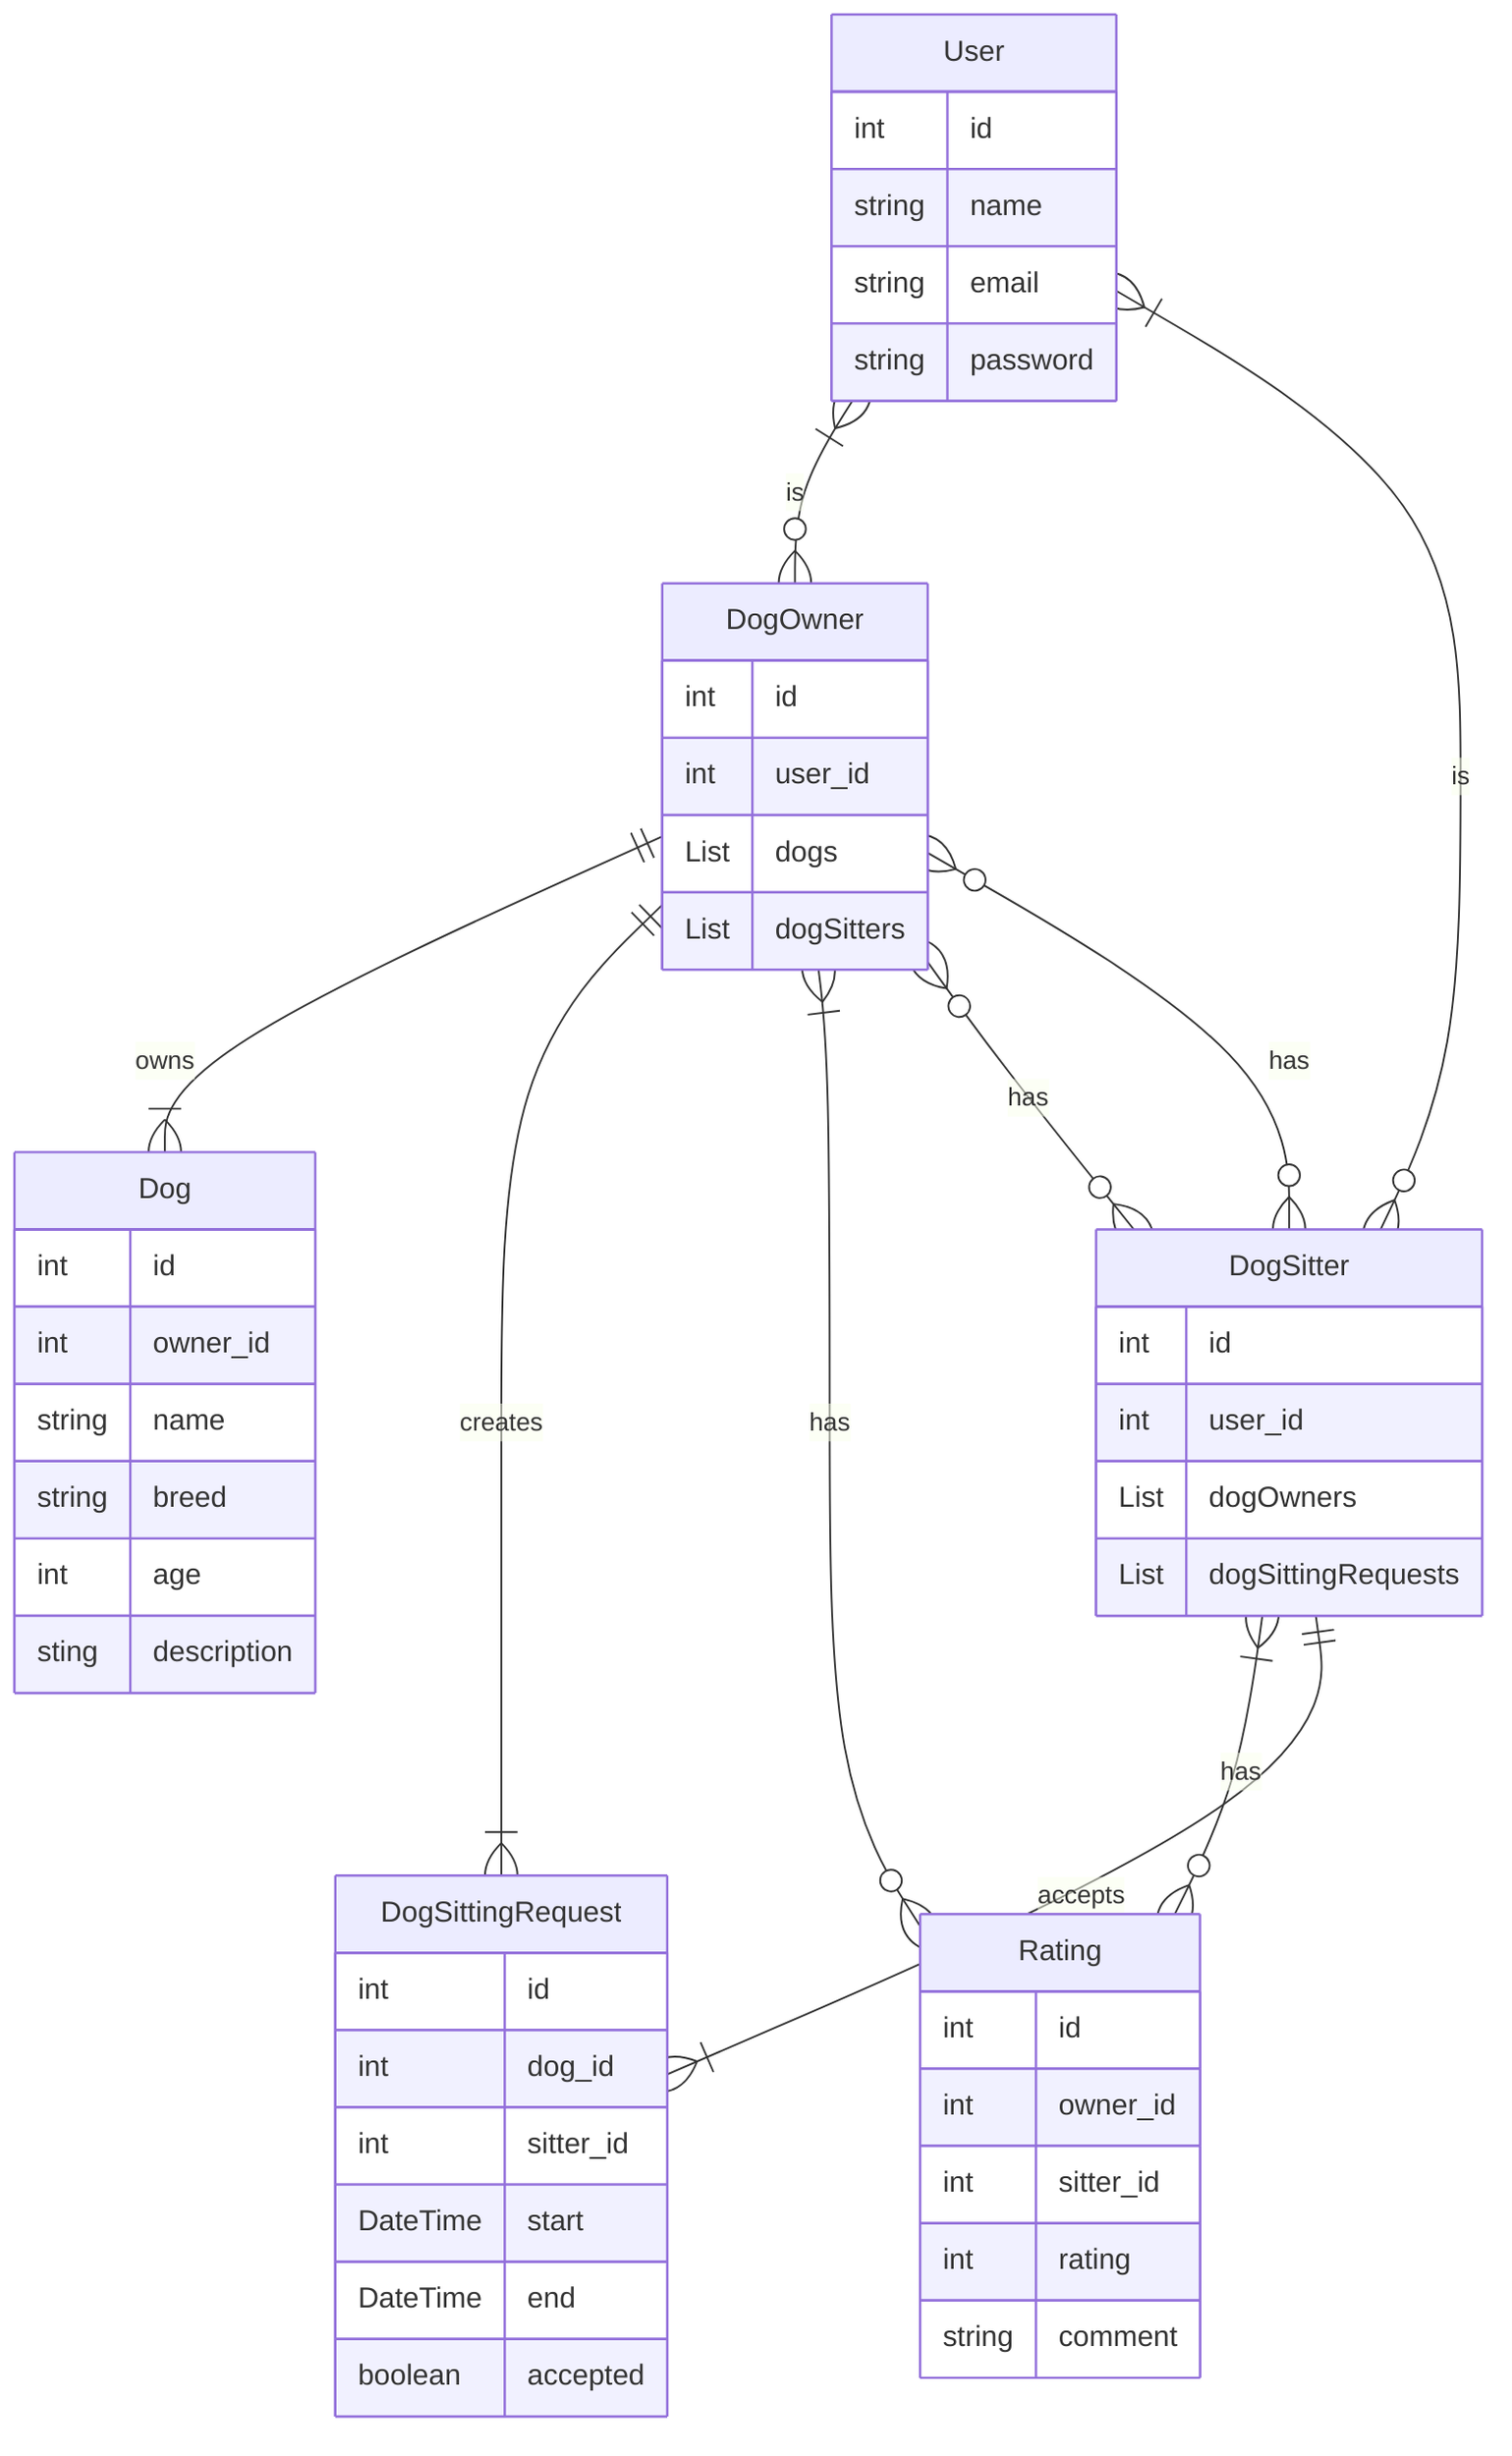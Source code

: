 erDiagram
    User }|--o{ DogOwner : is
    User }|--o{ DogSitter : is
    DogOwner ||--|{ Dog : owns
    DogOwner ||--|{ DogSittingRequest : creates
    DogOwner }|--o{ Rating : has
    DogSitter }|--o{ Rating : has
    DogSitter }o -- o{ DogOwner : has
    DogOwner }o -- o{ DogSitter : has
    DogSitter ||--|{ DogSittingRequest : accepts


User {
int id
string name
string email
string password
}

DogOwner {
int id
int user_id
List dogs
List dogSitters
}

DogSitter {
int id
int user_id
List dogOwners
List dogSittingRequests
}

Dog {
int id
int owner_id
string name
string breed
int age
sting description
}

DogSittingRequest {
int id
int dog_id
int sitter_id
DateTime start
DateTime end
boolean accepted
}

Rating {
int id
int owner_id
int sitter_id
int rating
string comment
}